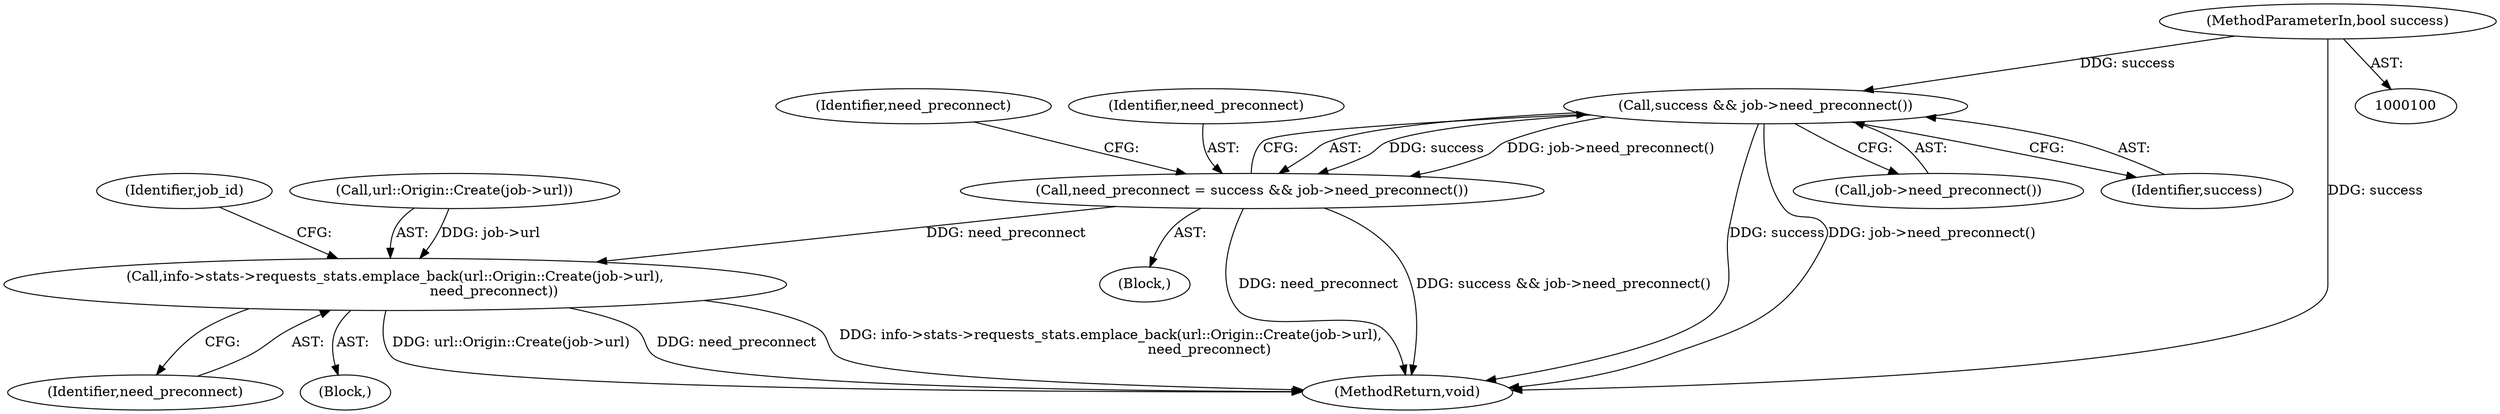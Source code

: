 digraph "0_Chrome_fec26ff33bf372476a70326f3669a35f34a9d474_6@API" {
"1000116" [label="(Call,success && job->need_preconnect())"];
"1000102" [label="(MethodParameterIn,bool success)"];
"1000114" [label="(Call,need_preconnect = success && job->need_preconnect())"];
"1000144" [label="(Call,info->stats->requests_stats.emplace_back(url::Origin::Create(job->url),\n                                             need_preconnect))"];
"1000151" [label="(Identifier,job_id)"];
"1000114" [label="(Call,need_preconnect = success && job->need_preconnect())"];
"1000145" [label="(Call,url::Origin::Create(job->url))"];
"1000149" [label="(Identifier,need_preconnect)"];
"1000103" [label="(Block,)"];
"1000120" [label="(Identifier,need_preconnect)"];
"1000116" [label="(Call,success && job->need_preconnect())"];
"1000102" [label="(MethodParameterIn,bool success)"];
"1000118" [label="(Call,job->need_preconnect())"];
"1000144" [label="(Call,info->stats->requests_stats.emplace_back(url::Origin::Create(job->url),\n                                             need_preconnect))"];
"1000143" [label="(Block,)"];
"1000115" [label="(Identifier,need_preconnect)"];
"1000173" [label="(MethodReturn,void)"];
"1000117" [label="(Identifier,success)"];
"1000116" -> "1000114"  [label="AST: "];
"1000116" -> "1000117"  [label="CFG: "];
"1000116" -> "1000118"  [label="CFG: "];
"1000117" -> "1000116"  [label="AST: "];
"1000118" -> "1000116"  [label="AST: "];
"1000114" -> "1000116"  [label="CFG: "];
"1000116" -> "1000173"  [label="DDG: success"];
"1000116" -> "1000173"  [label="DDG: job->need_preconnect()"];
"1000116" -> "1000114"  [label="DDG: success"];
"1000116" -> "1000114"  [label="DDG: job->need_preconnect()"];
"1000102" -> "1000116"  [label="DDG: success"];
"1000102" -> "1000100"  [label="AST: "];
"1000102" -> "1000173"  [label="DDG: success"];
"1000114" -> "1000103"  [label="AST: "];
"1000115" -> "1000114"  [label="AST: "];
"1000120" -> "1000114"  [label="CFG: "];
"1000114" -> "1000173"  [label="DDG: need_preconnect"];
"1000114" -> "1000173"  [label="DDG: success && job->need_preconnect()"];
"1000114" -> "1000144"  [label="DDG: need_preconnect"];
"1000144" -> "1000143"  [label="AST: "];
"1000144" -> "1000149"  [label="CFG: "];
"1000145" -> "1000144"  [label="AST: "];
"1000149" -> "1000144"  [label="AST: "];
"1000151" -> "1000144"  [label="CFG: "];
"1000144" -> "1000173"  [label="DDG: need_preconnect"];
"1000144" -> "1000173"  [label="DDG: info->stats->requests_stats.emplace_back(url::Origin::Create(job->url),\n                                             need_preconnect)"];
"1000144" -> "1000173"  [label="DDG: url::Origin::Create(job->url)"];
"1000145" -> "1000144"  [label="DDG: job->url"];
}
